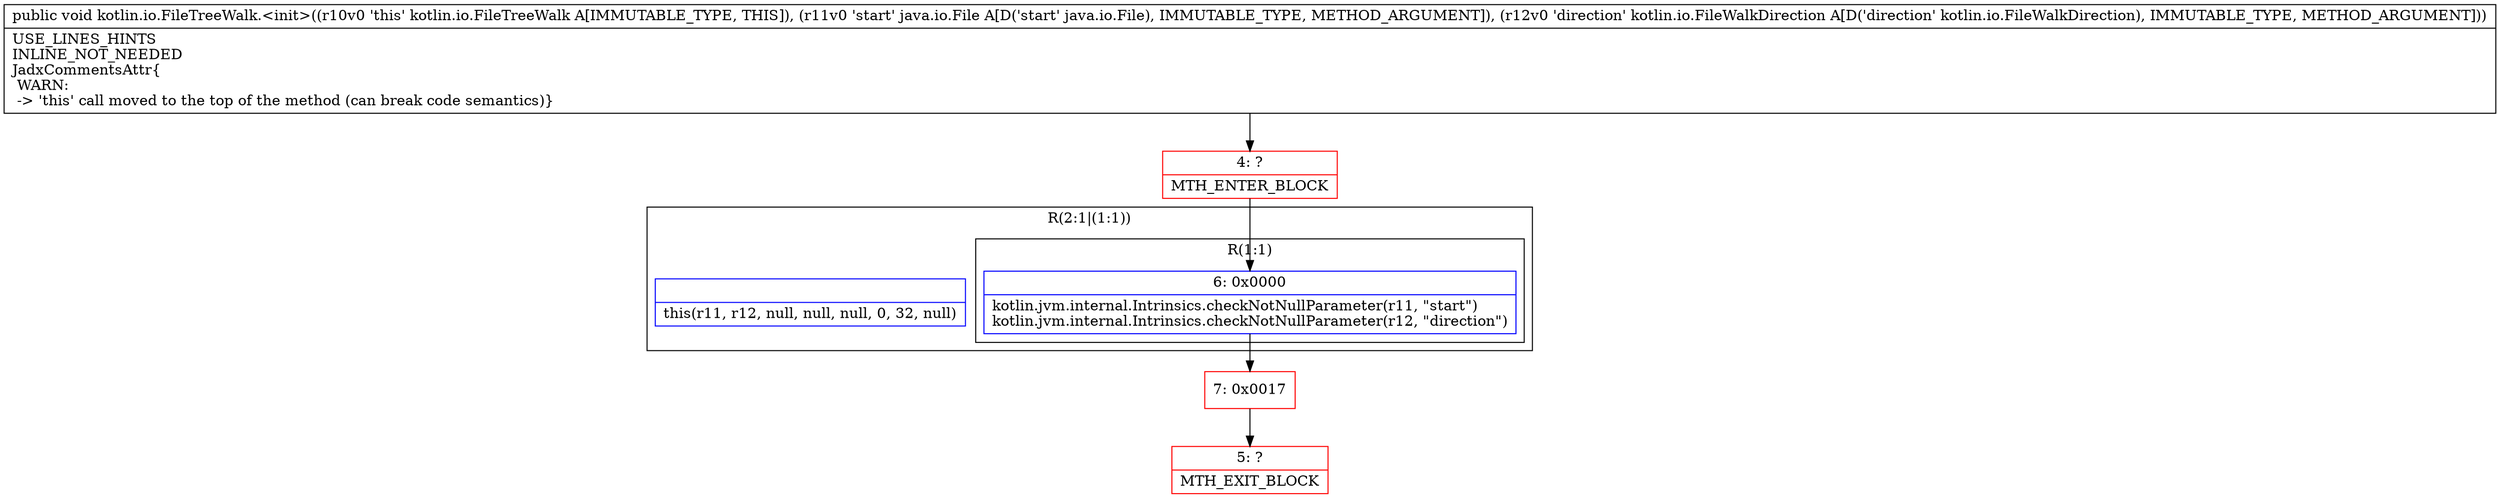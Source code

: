 digraph "CFG forkotlin.io.FileTreeWalk.\<init\>(Ljava\/io\/File;Lkotlin\/io\/FileWalkDirection;)V" {
subgraph cluster_Region_857484506 {
label = "R(2:1|(1:1))";
node [shape=record,color=blue];
Node_InsnContainer_1491129669 [shape=record,label="{|this(r11, r12, null, null, null, 0, 32, null)\l}"];
subgraph cluster_Region_590816057 {
label = "R(1:1)";
node [shape=record,color=blue];
Node_6 [shape=record,label="{6\:\ 0x0000|kotlin.jvm.internal.Intrinsics.checkNotNullParameter(r11, \"start\")\lkotlin.jvm.internal.Intrinsics.checkNotNullParameter(r12, \"direction\")\l}"];
}
}
Node_4 [shape=record,color=red,label="{4\:\ ?|MTH_ENTER_BLOCK\l}"];
Node_7 [shape=record,color=red,label="{7\:\ 0x0017}"];
Node_5 [shape=record,color=red,label="{5\:\ ?|MTH_EXIT_BLOCK\l}"];
MethodNode[shape=record,label="{public void kotlin.io.FileTreeWalk.\<init\>((r10v0 'this' kotlin.io.FileTreeWalk A[IMMUTABLE_TYPE, THIS]), (r11v0 'start' java.io.File A[D('start' java.io.File), IMMUTABLE_TYPE, METHOD_ARGUMENT]), (r12v0 'direction' kotlin.io.FileWalkDirection A[D('direction' kotlin.io.FileWalkDirection), IMMUTABLE_TYPE, METHOD_ARGUMENT]))  | USE_LINES_HINTS\lINLINE_NOT_NEEDED\lJadxCommentsAttr\{\l WARN: \l \-\> 'this' call moved to the top of the method (can break code semantics)\}\l}"];
MethodNode -> Node_4;Node_6 -> Node_7;
Node_4 -> Node_6;
Node_7 -> Node_5;
}

